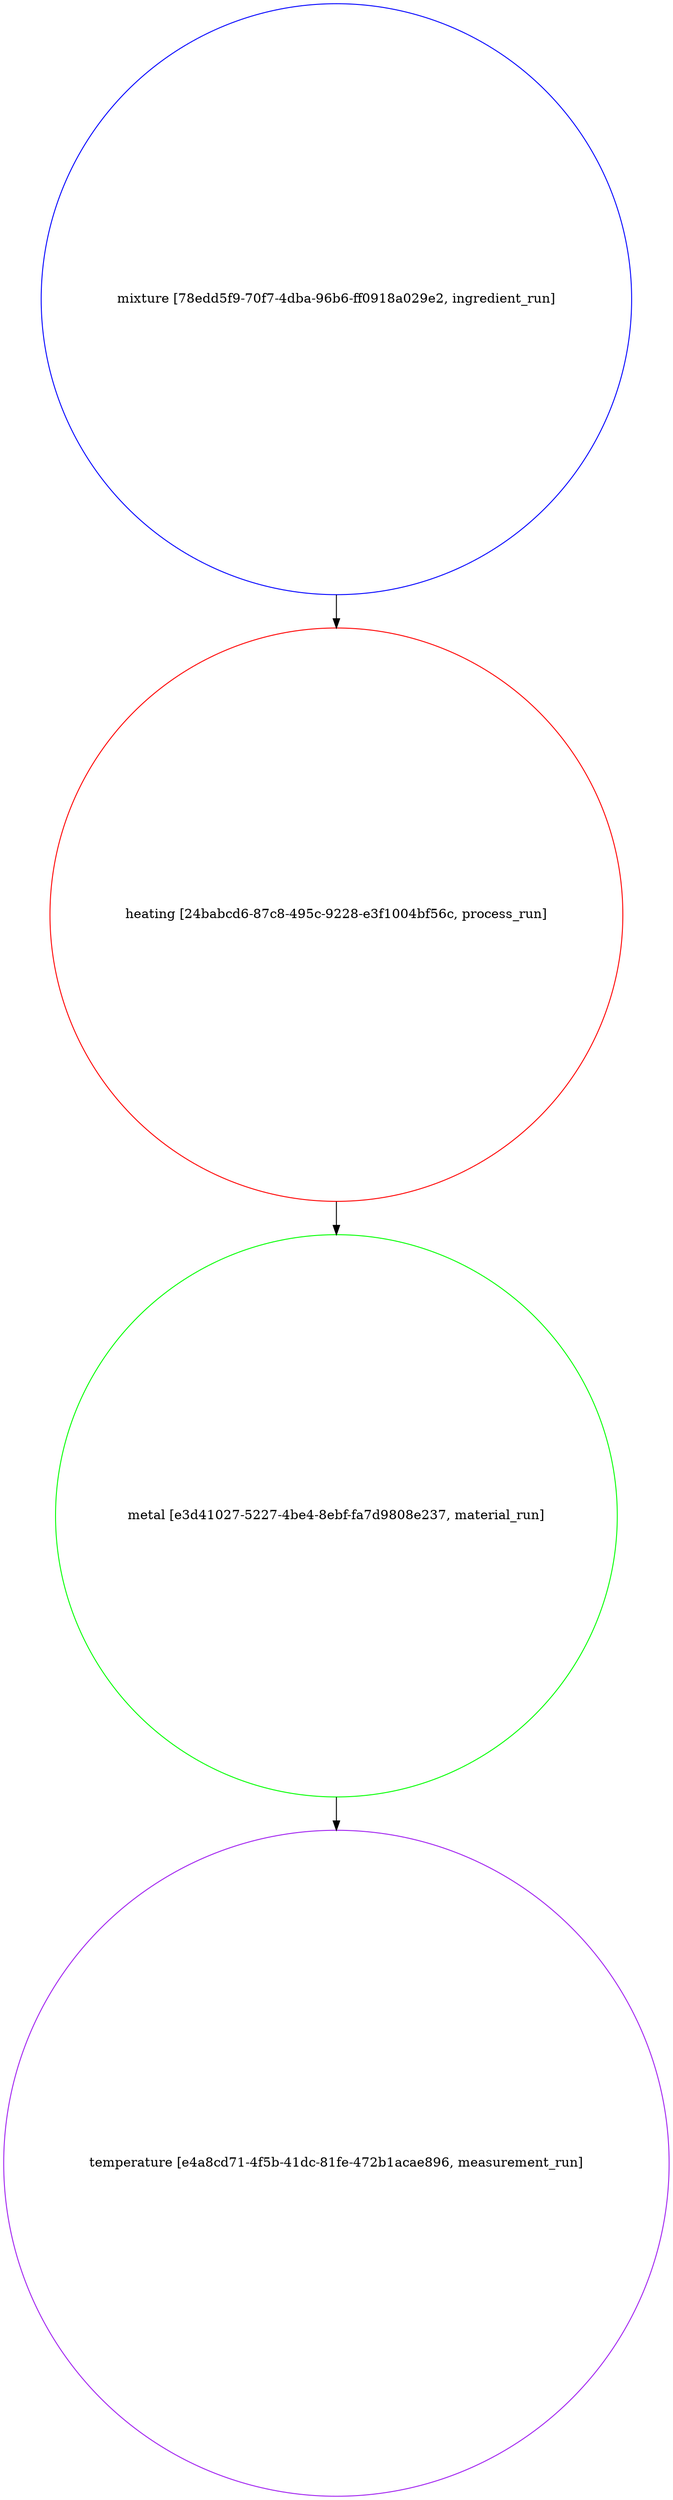 strict digraph "7af6fe41-7824-4d29-997a-ac05d74b4b7e" {
	graph [bb="0,0,718.84,2690.9",
		name="7af6fe41-7824-4d29-997a-ac05d74b4b7e"
	];
	node [label="\N"];
	"mixture [78edd5f9-70f7-4dba-96b6-ff0918a029e2, ingredient_run]"	 [color=blue,
		height=8.8645,
		object="{\"absolute_quantity\": null, \"file_links\": [], \"labels\": [], \"mass_fraction\": null, \"material\": null, \"name\": \"mixture\", \"notes\": \
null, \"number_fraction\": null, \"process\": {\"id\": \"24babcd6-87c8-495c-9228-e3f1004bf56c\", \"scope\": \"auto\", \"type\": \"link_by_uid\"}, \"\
spec\": {\"id\": \"cf07b88d-a190-4a89-aec8-d9af72e407de\", \"scope\": \"auto\", \"type\": \"link_by_uid\"}, \"tags\": [], \"type\": \"ingredient_run\", \"\
uids\": {\"auto\": \"78edd5f9-70f7-4dba-96b6-ff0918a029e2\"}, \"volume_fraction\": null}",
		pos="359.42,2371.7",
		shape=circle,
		type=ingredient_run,
		uuid="78edd5f9-70f7-4dba-96b6-ff0918a029e2",
		width=8.8645];
	"heating [24babcd6-87c8-495c-9228-e3f1004bf56c, process_run]"	 [color=red,
		height=8.5937,
		object="{\"conditions\": [], \"file_links\": [], \"name\": \"heating\", \"notes\": null, \"parameters\": [], \"source\": null, \"spec\": {\"id\": \"25f9e013-ff29-461d-b180-d930c0490564\", \"\
scope\": \"auto\", \"type\": \"link_by_uid\"}, \"tags\": [], \"type\": \"process_run\", \"uids\": {\"auto\": \"24babcd6-87c8-495c-9228-e3f1004bf56c\"}}",
		pos="359.42,1707.3",
		shape=circle,
		type=process_run,
		uuid="24babcd6-87c8-495c-9228-e3f1004bf56c",
		width=8.5937];
	"mixture [78edd5f9-70f7-4dba-96b6-ff0918a029e2, ingredient_run]" -> "heating [24babcd6-87c8-495c-9228-e3f1004bf56c, process_run]"	 [pos="e,359.42,2016.7 359.42,2052.2 359.42,2043.8 359.42,2035.4 359.42,2027"];
	"metal [e3d41027-5227-4be4-8ebf-fa7d9808e237, material_run]"	 [color=green,
		height=8.4312,
		object="{\"file_links\": [], \"name\": \"metal\", \"notes\": null, \"process\": {\"id\": \"24babcd6-87c8-495c-9228-e3f1004bf56c\", \"scope\": \"auto\", \"type\": \"\
link_by_uid\"}, \"sample_type\": \"unknown\", \"spec\": {\"id\": \"b214167b-69b5-49a5-a920-38f15fa9c2f1\", \"scope\": \"auto\", \"type\": \"link_by_\
uid\"}, \"tags\": [], \"type\": \"material_run\", \"uids\": {\"auto\": \"e3d41027-5227-4be4-8ebf-fa7d9808e237\"}}",
		pos="359.42,1058.4",
		shape=circle,
		type=material_run,
		uuid="e3d41027-5227-4be4-8ebf-fa7d9808e237",
		width=8.4312];
	"heating [24babcd6-87c8-495c-9228-e3f1004bf56c, process_run]" -> "metal [e3d41027-5227-4be4-8ebf-fa7d9808e237, material_run]"	 [pos="e,359.42,1362.3 359.42,1397.5 359.42,1389.2 359.42,1380.8 359.42,1372.5"];
	"temperature [e4a8cd71-4f5b-41dc-81fe-472b1acae896, measurement_run]"	 [color=purple,
		height=9.9838,
		object="{\"conditions\": [], \"file_links\": [], \"material\": {\"id\": \"e3d41027-5227-4be4-8ebf-fa7d9808e237\", \"scope\": \"auto\", \"type\": \"link_by_\
uid\"}, \"name\": \"temperature\", \"notes\": null, \"parameters\": [], \"properties\": [], \"source\": null, \"spec\": {\"id\": \"395dcb2b-090f-4c03-97fa-8d9098bb9d53\", \"\
scope\": \"auto\", \"type\": \"link_by_uid\"}, \"tags\": [], \"type\": \"measurement_run\", \"uids\": {\"auto\": \"e4a8cd71-4f5b-41dc-81fe-472b1acae896\"}}",
		pos="359.42,359.42",
		shape=circle,
		type=measurement_run,
		uuid="e4a8cd71-4f5b-41dc-81fe-472b1acae896",
		width=9.9838];
	"metal [e3d41027-5227-4be4-8ebf-fa7d9808e237, material_run]" -> "temperature [e4a8cd71-4f5b-41dc-81fe-472b1acae896, measurement_run]"	 [pos="e,359.42,719.08 359.42,754.59 359.42,746.12 359.42,737.61 359.42,729.09"];
}

